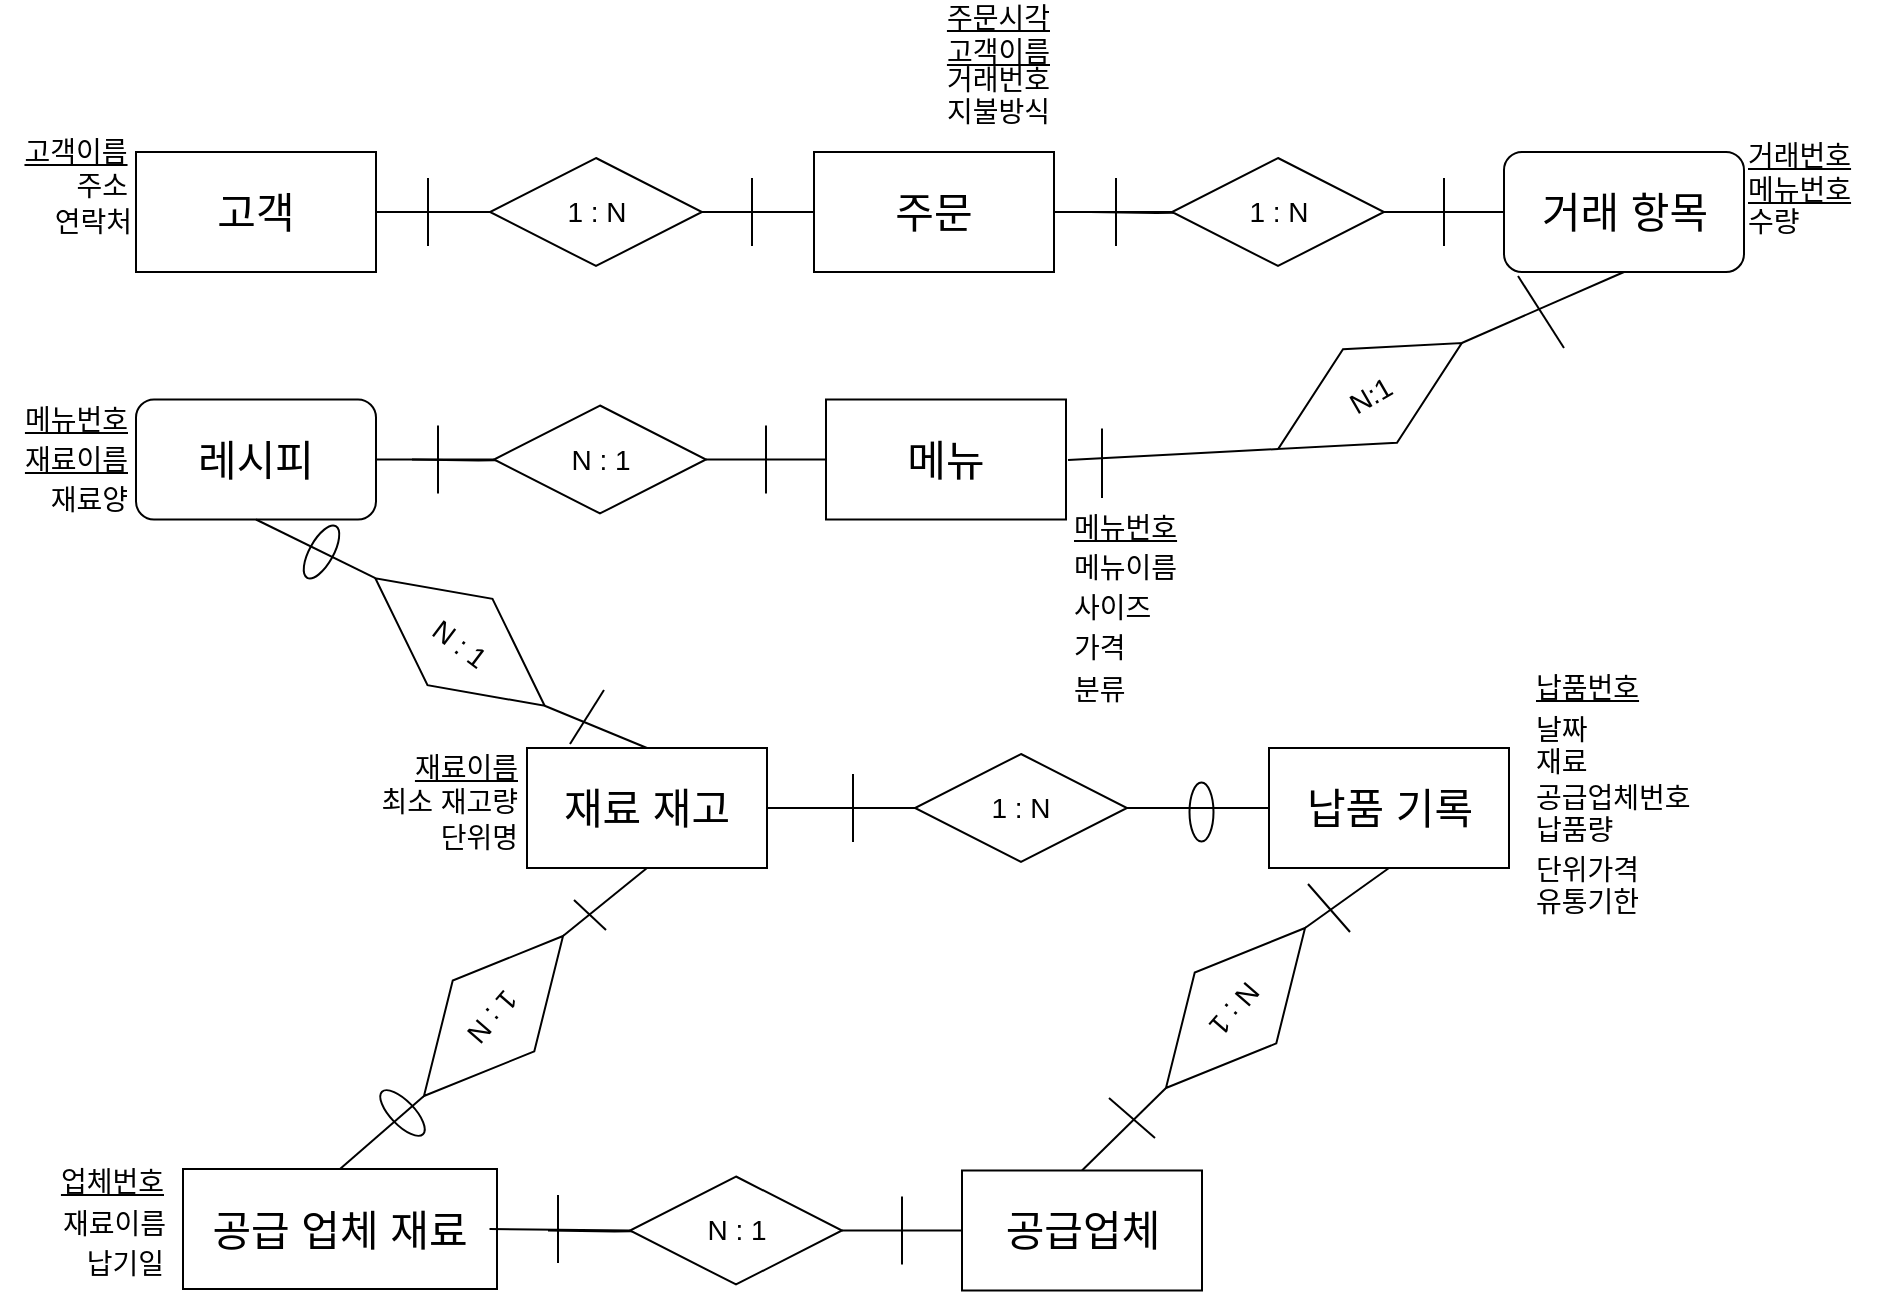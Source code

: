 <mxfile version="13.11.0" type="github">
  <diagram id="lL-YtVDqRAsUGj0jHCcP" name="Page-1">
    <mxGraphModel dx="1255" dy="941" grid="0" gridSize="10" guides="1" tooltips="1" connect="1" arrows="1" fold="1" page="1" pageScale="1" pageWidth="827" pageHeight="1169" math="0" shadow="0">
      <root>
        <mxCell id="0" />
        <mxCell id="1" parent="0" />
        <mxCell id="wO5dHww1MnmD-yGlkFJn-1" value="" style="rounded=0;whiteSpace=wrap;html=1;" parent="1" vertex="1">
          <mxGeometry x="80" y="100" width="120" height="60" as="geometry" />
        </mxCell>
        <mxCell id="wO5dHww1MnmD-yGlkFJn-2" value="&lt;font style=&quot;font-size: 21px&quot;&gt;고객&lt;/font&gt;" style="text;html=1;strokeColor=none;fillColor=none;align=center;verticalAlign=middle;whiteSpace=wrap;rounded=0;" parent="1" vertex="1">
          <mxGeometry x="100" y="110" width="80" height="40" as="geometry" />
        </mxCell>
        <mxCell id="wO5dHww1MnmD-yGlkFJn-3" value="고객이름" style="text;html=1;strokeColor=none;fillColor=none;align=center;verticalAlign=middle;whiteSpace=wrap;rounded=0;fontStyle=4;fontSize=14;" parent="1" vertex="1">
          <mxGeometry x="20" y="90" width="60" height="20" as="geometry" />
        </mxCell>
        <mxCell id="wO5dHww1MnmD-yGlkFJn-4" value="주소" style="text;html=1;strokeColor=none;fillColor=none;align=right;verticalAlign=middle;whiteSpace=wrap;rounded=0;fontSize=14;" parent="1" vertex="1">
          <mxGeometry x="30" y="107" width="48" height="20" as="geometry" />
        </mxCell>
        <mxCell id="wO5dHww1MnmD-yGlkFJn-5" value="연락처" style="text;html=1;strokeColor=none;fillColor=none;align=right;verticalAlign=middle;whiteSpace=wrap;rounded=0;fontSize=14;" parent="1" vertex="1">
          <mxGeometry x="33" y="124.5" width="47" height="20" as="geometry" />
        </mxCell>
        <mxCell id="wO5dHww1MnmD-yGlkFJn-6" value="" style="rhombus;whiteSpace=wrap;html=1;align=right;" parent="1" vertex="1">
          <mxGeometry x="257" y="103" width="106" height="54" as="geometry" />
        </mxCell>
        <mxCell id="wO5dHww1MnmD-yGlkFJn-31" value="" style="edgeStyle=orthogonalEdgeStyle;rounded=0;orthogonalLoop=1;jettySize=auto;html=1;" parent="1" target="wO5dHww1MnmD-yGlkFJn-24" edge="1">
          <mxGeometry relative="1" as="geometry">
            <mxPoint x="557" y="130" as="sourcePoint" />
          </mxGeometry>
        </mxCell>
        <mxCell id="wO5dHww1MnmD-yGlkFJn-7" value="" style="rounded=0;whiteSpace=wrap;html=1;" parent="1" vertex="1">
          <mxGeometry x="419" y="100" width="120" height="60" as="geometry" />
        </mxCell>
        <mxCell id="wO5dHww1MnmD-yGlkFJn-8" value="" style="endArrow=none;html=1;exitX=1;exitY=0.5;exitDx=0;exitDy=0;entryX=0;entryY=0.5;entryDx=0;entryDy=0;" parent="1" source="wO5dHww1MnmD-yGlkFJn-1" target="wO5dHww1MnmD-yGlkFJn-6" edge="1">
          <mxGeometry width="50" height="50" relative="1" as="geometry">
            <mxPoint x="354" y="321" as="sourcePoint" />
            <mxPoint x="404" y="271" as="targetPoint" />
          </mxGeometry>
        </mxCell>
        <mxCell id="wO5dHww1MnmD-yGlkFJn-9" value="" style="endArrow=none;html=1;exitX=1;exitY=0.5;exitDx=0;exitDy=0;entryX=0;entryY=0.5;entryDx=0;entryDy=0;" parent="1" source="wO5dHww1MnmD-yGlkFJn-6" target="wO5dHww1MnmD-yGlkFJn-7" edge="1">
          <mxGeometry width="50" height="50" relative="1" as="geometry">
            <mxPoint x="354" y="321" as="sourcePoint" />
            <mxPoint x="404" y="271" as="targetPoint" />
          </mxGeometry>
        </mxCell>
        <mxCell id="wO5dHww1MnmD-yGlkFJn-10" value="&lt;font style=&quot;font-size: 21px&quot;&gt;주문&lt;/font&gt;" style="text;html=1;strokeColor=none;fillColor=none;align=center;verticalAlign=middle;whiteSpace=wrap;rounded=0;" parent="1" vertex="1">
          <mxGeometry x="439" y="110" width="80" height="40" as="geometry" />
        </mxCell>
        <mxCell id="wO5dHww1MnmD-yGlkFJn-11" value="&lt;font style=&quot;font-size: 14px&quot;&gt;1 : N&lt;/font&gt;" style="text;html=1;strokeColor=none;fillColor=none;align=center;verticalAlign=middle;whiteSpace=wrap;rounded=0;" parent="1" vertex="1">
          <mxGeometry x="281.5" y="115.5" width="57" height="29" as="geometry" />
        </mxCell>
        <mxCell id="wO5dHww1MnmD-yGlkFJn-12" value="주문시각&lt;br style=&quot;font-size: 14px;&quot;&gt;고객이름" style="text;html=1;strokeColor=none;fillColor=none;align=right;verticalAlign=middle;whiteSpace=wrap;rounded=0;fontStyle=4;fontSize=14;" parent="1" vertex="1">
          <mxGeometry x="473" y="31" width="66" height="20" as="geometry" />
        </mxCell>
        <mxCell id="wO5dHww1MnmD-yGlkFJn-15" value="거래번호" style="text;html=1;strokeColor=none;fillColor=none;align=right;verticalAlign=middle;whiteSpace=wrap;rounded=0;fontSize=14;" parent="1" vertex="1">
          <mxGeometry x="480" y="54" width="59" height="20" as="geometry" />
        </mxCell>
        <mxCell id="wO5dHww1MnmD-yGlkFJn-17" value="지불방식" style="text;html=1;strokeColor=none;fillColor=none;align=right;verticalAlign=middle;whiteSpace=wrap;rounded=0;fontSize=14;" parent="1" vertex="1">
          <mxGeometry x="480" y="70" width="59" height="20" as="geometry" />
        </mxCell>
        <mxCell id="wO5dHww1MnmD-yGlkFJn-20" value="" style="endArrow=none;html=1;" parent="1" edge="1">
          <mxGeometry width="50" height="50" relative="1" as="geometry">
            <mxPoint x="226" y="147" as="sourcePoint" />
            <mxPoint x="226" y="113" as="targetPoint" />
            <Array as="points">
              <mxPoint x="226" y="140" />
            </Array>
          </mxGeometry>
        </mxCell>
        <mxCell id="wO5dHww1MnmD-yGlkFJn-21" value="" style="endArrow=none;html=1;" parent="1" edge="1">
          <mxGeometry width="50" height="50" relative="1" as="geometry">
            <mxPoint x="388" y="147" as="sourcePoint" />
            <mxPoint x="388" y="113" as="targetPoint" />
            <Array as="points">
              <mxPoint x="388" y="140" />
            </Array>
          </mxGeometry>
        </mxCell>
        <mxCell id="wO5dHww1MnmD-yGlkFJn-22" value="" style="rhombus;whiteSpace=wrap;html=1;align=right;" parent="1" vertex="1">
          <mxGeometry x="598" y="103" width="106" height="54" as="geometry" />
        </mxCell>
        <mxCell id="wO5dHww1MnmD-yGlkFJn-23" value="" style="rounded=1;whiteSpace=wrap;html=1;align=right;" parent="1" vertex="1">
          <mxGeometry x="764" y="100" width="120" height="60" as="geometry" />
        </mxCell>
        <mxCell id="wO5dHww1MnmD-yGlkFJn-24" value="&lt;font style=&quot;font-size: 14px&quot;&gt;1 : N&lt;/font&gt;" style="text;html=1;strokeColor=none;fillColor=none;align=center;verticalAlign=middle;whiteSpace=wrap;rounded=0;" parent="1" vertex="1">
          <mxGeometry x="622.5" y="115.5" width="57" height="29" as="geometry" />
        </mxCell>
        <mxCell id="wO5dHww1MnmD-yGlkFJn-25" value="" style="endArrow=none;html=1;" parent="1" edge="1">
          <mxGeometry width="50" height="50" relative="1" as="geometry">
            <mxPoint x="734" y="147" as="sourcePoint" />
            <mxPoint x="734" y="113" as="targetPoint" />
            <Array as="points">
              <mxPoint x="734" y="140" />
            </Array>
          </mxGeometry>
        </mxCell>
        <mxCell id="wO5dHww1MnmD-yGlkFJn-27" value="" style="endArrow=none;html=1;entryX=0;entryY=0.5;entryDx=0;entryDy=0;" parent="1" target="wO5dHww1MnmD-yGlkFJn-23" edge="1">
          <mxGeometry width="50" height="50" relative="1" as="geometry">
            <mxPoint x="704" y="130" as="sourcePoint" />
            <mxPoint x="760" y="132" as="targetPoint" />
          </mxGeometry>
        </mxCell>
        <mxCell id="wO5dHww1MnmD-yGlkFJn-29" value="" style="endArrow=none;html=1;entryX=0;entryY=0.5;entryDx=0;entryDy=0;exitX=1;exitY=0.5;exitDx=0;exitDy=0;" parent="1" source="wO5dHww1MnmD-yGlkFJn-7" edge="1">
          <mxGeometry width="50" height="50" relative="1" as="geometry">
            <mxPoint x="553" y="130" as="sourcePoint" />
            <mxPoint x="598" y="130" as="targetPoint" />
          </mxGeometry>
        </mxCell>
        <mxCell id="wO5dHww1MnmD-yGlkFJn-30" value="" style="endArrow=none;html=1;" parent="1" edge="1">
          <mxGeometry width="50" height="50" relative="1" as="geometry">
            <mxPoint x="570" y="147" as="sourcePoint" />
            <mxPoint x="570" y="113" as="targetPoint" />
            <Array as="points">
              <mxPoint x="570" y="140" />
            </Array>
          </mxGeometry>
        </mxCell>
        <mxCell id="wO5dHww1MnmD-yGlkFJn-32" value="&lt;span style=&quot;font-size: 21px&quot;&gt;거래 항목&lt;/span&gt;" style="text;html=1;strokeColor=none;fillColor=none;align=center;verticalAlign=middle;whiteSpace=wrap;rounded=0;" parent="1" vertex="1">
          <mxGeometry x="777.5" y="110" width="93" height="40" as="geometry" />
        </mxCell>
        <mxCell id="wO5dHww1MnmD-yGlkFJn-33" value="" style="rhombus;whiteSpace=wrap;html=1;align=right;rotation=150;" parent="1" vertex="1">
          <mxGeometry x="644" y="195" width="106" height="54" as="geometry" />
        </mxCell>
        <mxCell id="wO5dHww1MnmD-yGlkFJn-34" value="&lt;span style=&quot;font-size: 14px&quot;&gt;N:1&lt;br&gt;&lt;/span&gt;" style="text;html=1;strokeColor=none;fillColor=none;align=center;verticalAlign=middle;whiteSpace=wrap;rounded=0;rotation=330;direction=east;" parent="1" vertex="1">
          <mxGeometry x="668.75" y="205.75" width="56.5" height="32.5" as="geometry" />
        </mxCell>
        <mxCell id="wO5dHww1MnmD-yGlkFJn-36" value="" style="endArrow=none;html=1;entryX=0.5;entryY=1;entryDx=0;entryDy=0;exitX=0;exitY=0.5;exitDx=0;exitDy=0;" parent="1" source="wO5dHww1MnmD-yGlkFJn-33" target="wO5dHww1MnmD-yGlkFJn-23" edge="1">
          <mxGeometry width="50" height="50" relative="1" as="geometry">
            <mxPoint x="804" y="214" as="sourcePoint" />
            <mxPoint x="596" y="248" as="targetPoint" />
          </mxGeometry>
        </mxCell>
        <mxCell id="wO5dHww1MnmD-yGlkFJn-37" value="" style="endArrow=none;html=1;" parent="1" edge="1">
          <mxGeometry width="50" height="50" relative="1" as="geometry">
            <mxPoint x="771" y="162" as="sourcePoint" />
            <mxPoint x="794" y="198" as="targetPoint" />
          </mxGeometry>
        </mxCell>
        <mxCell id="wO5dHww1MnmD-yGlkFJn-38" value="" style="endArrow=none;html=1;entryX=1;entryY=0.5;entryDx=0;entryDy=0;" parent="1" target="wO5dHww1MnmD-yGlkFJn-33" edge="1">
          <mxGeometry width="50" height="50" relative="1" as="geometry">
            <mxPoint x="546" y="254" as="sourcePoint" />
            <mxPoint x="824" y="325" as="targetPoint" />
          </mxGeometry>
        </mxCell>
        <mxCell id="wO5dHww1MnmD-yGlkFJn-39" value="" style="endArrow=none;html=1;" parent="1" edge="1">
          <mxGeometry width="50" height="50" relative="1" as="geometry">
            <mxPoint x="563" y="238.25" as="sourcePoint" />
            <mxPoint x="563" y="273" as="targetPoint" />
          </mxGeometry>
        </mxCell>
        <mxCell id="wO5dHww1MnmD-yGlkFJn-40" value="" style="rounded=0;whiteSpace=wrap;html=1;" parent="1" vertex="1">
          <mxGeometry x="425" y="223.75" width="120" height="60" as="geometry" />
        </mxCell>
        <mxCell id="wO5dHww1MnmD-yGlkFJn-41" value="&lt;font style=&quot;font-size: 21px&quot;&gt;메뉴&lt;/font&gt;" style="text;html=1;strokeColor=none;fillColor=none;align=center;verticalAlign=middle;whiteSpace=wrap;rounded=0;" parent="1" vertex="1">
          <mxGeometry x="445" y="233.75" width="80" height="40" as="geometry" />
        </mxCell>
        <mxCell id="wO5dHww1MnmD-yGlkFJn-43" value="" style="edgeStyle=orthogonalEdgeStyle;rounded=0;orthogonalLoop=1;jettySize=auto;html=1;" parent="1" target="wO5dHww1MnmD-yGlkFJn-47" edge="1">
          <mxGeometry relative="1" as="geometry">
            <mxPoint x="218" y="253.75" as="sourcePoint" />
          </mxGeometry>
        </mxCell>
        <mxCell id="wO5dHww1MnmD-yGlkFJn-46" value="" style="rhombus;whiteSpace=wrap;html=1;align=right;" parent="1" vertex="1">
          <mxGeometry x="259" y="226.75" width="106" height="54" as="geometry" />
        </mxCell>
        <mxCell id="wO5dHww1MnmD-yGlkFJn-47" value="&lt;span style=&quot;font-size: 14px&quot;&gt;N : 1&lt;/span&gt;" style="text;html=1;strokeColor=none;fillColor=none;align=center;verticalAlign=middle;whiteSpace=wrap;rounded=0;" parent="1" vertex="1">
          <mxGeometry x="283.5" y="239.25" width="57" height="29" as="geometry" />
        </mxCell>
        <mxCell id="wO5dHww1MnmD-yGlkFJn-48" value="" style="endArrow=none;html=1;" parent="1" edge="1">
          <mxGeometry width="50" height="50" relative="1" as="geometry">
            <mxPoint x="395" y="270.75" as="sourcePoint" />
            <mxPoint x="395" y="236.75" as="targetPoint" />
            <Array as="points">
              <mxPoint x="395" y="263.75" />
            </Array>
          </mxGeometry>
        </mxCell>
        <mxCell id="wO5dHww1MnmD-yGlkFJn-49" value="" style="endArrow=none;html=1;entryX=0;entryY=0.5;entryDx=0;entryDy=0;" parent="1" edge="1">
          <mxGeometry width="50" height="50" relative="1" as="geometry">
            <mxPoint x="365" y="253.75" as="sourcePoint" />
            <mxPoint x="425" y="253.75" as="targetPoint" />
          </mxGeometry>
        </mxCell>
        <mxCell id="wO5dHww1MnmD-yGlkFJn-50" value="" style="endArrow=none;html=1;entryX=0;entryY=0.5;entryDx=0;entryDy=0;exitX=1;exitY=0.5;exitDx=0;exitDy=0;" parent="1" edge="1">
          <mxGeometry width="50" height="50" relative="1" as="geometry">
            <mxPoint x="200" y="253.75" as="sourcePoint" />
            <mxPoint x="259" y="253.75" as="targetPoint" />
          </mxGeometry>
        </mxCell>
        <mxCell id="wO5dHww1MnmD-yGlkFJn-51" value="" style="endArrow=none;html=1;" parent="1" edge="1">
          <mxGeometry width="50" height="50" relative="1" as="geometry">
            <mxPoint x="231" y="270.75" as="sourcePoint" />
            <mxPoint x="231" y="236.75" as="targetPoint" />
            <Array as="points">
              <mxPoint x="231" y="263.75" />
            </Array>
          </mxGeometry>
        </mxCell>
        <mxCell id="wO5dHww1MnmD-yGlkFJn-52" value="" style="rounded=1;whiteSpace=wrap;html=1;align=right;" parent="1" vertex="1">
          <mxGeometry x="80" y="223.75" width="120" height="60" as="geometry" />
        </mxCell>
        <mxCell id="wO5dHww1MnmD-yGlkFJn-53" value="&lt;span style=&quot;font-size: 21px&quot;&gt;레시피&lt;/span&gt;" style="text;html=1;strokeColor=none;fillColor=none;align=center;verticalAlign=middle;whiteSpace=wrap;rounded=0;" parent="1" vertex="1">
          <mxGeometry x="100" y="233.75" width="80" height="40" as="geometry" />
        </mxCell>
        <mxCell id="wO5dHww1MnmD-yGlkFJn-54" value="거래번호&lt;br style=&quot;font-size: 14px;&quot;&gt;메뉴번호" style="text;html=1;strokeColor=none;fillColor=none;align=left;verticalAlign=middle;whiteSpace=wrap;rounded=0;fontStyle=4;fontSize=14;" parent="1" vertex="1">
          <mxGeometry x="884" y="100" width="66" height="20" as="geometry" />
        </mxCell>
        <mxCell id="wO5dHww1MnmD-yGlkFJn-55" value="수량" style="text;html=1;strokeColor=none;fillColor=none;align=left;verticalAlign=middle;whiteSpace=wrap;rounded=0;fontSize=14;" parent="1" vertex="1">
          <mxGeometry x="884" y="124.5" width="59" height="20" as="geometry" />
        </mxCell>
        <mxCell id="wO5dHww1MnmD-yGlkFJn-57" value="메뉴번호" style="text;html=1;strokeColor=none;fillColor=none;align=left;verticalAlign=middle;whiteSpace=wrap;rounded=0;fontStyle=4;fontSize=14;" parent="1" vertex="1">
          <mxGeometry x="547" y="278" width="66" height="20" as="geometry" />
        </mxCell>
        <mxCell id="wO5dHww1MnmD-yGlkFJn-58" value="메뉴이름" style="text;html=1;strokeColor=none;fillColor=none;align=left;verticalAlign=middle;whiteSpace=wrap;rounded=0;fontSize=14;" parent="1" vertex="1">
          <mxGeometry x="547" y="298" width="59" height="20" as="geometry" />
        </mxCell>
        <mxCell id="wO5dHww1MnmD-yGlkFJn-59" value="사이즈" style="text;html=1;strokeColor=none;fillColor=none;align=left;verticalAlign=middle;whiteSpace=wrap;rounded=0;fontSize=14;" parent="1" vertex="1">
          <mxGeometry x="547" y="318" width="59" height="20" as="geometry" />
        </mxCell>
        <mxCell id="wO5dHww1MnmD-yGlkFJn-62" value="가격" style="text;html=1;strokeColor=none;fillColor=none;align=left;verticalAlign=middle;whiteSpace=wrap;rounded=0;fontSize=14;" parent="1" vertex="1">
          <mxGeometry x="547" y="338" width="59" height="20.5" as="geometry" />
        </mxCell>
        <mxCell id="wO5dHww1MnmD-yGlkFJn-63" value="분류" style="text;html=1;strokeColor=none;fillColor=none;align=left;verticalAlign=middle;whiteSpace=wrap;rounded=0;fontSize=14;" parent="1" vertex="1">
          <mxGeometry x="547" y="358.5" width="59" height="20.5" as="geometry" />
        </mxCell>
        <mxCell id="wO5dHww1MnmD-yGlkFJn-64" value="메뉴번호" style="text;html=1;strokeColor=none;fillColor=none;align=right;verticalAlign=middle;whiteSpace=wrap;rounded=0;fontStyle=4;fontSize=14;" parent="1" vertex="1">
          <mxGeometry x="12" y="223.75" width="66" height="20" as="geometry" />
        </mxCell>
        <mxCell id="wO5dHww1MnmD-yGlkFJn-65" value="&lt;u style=&quot;font-size: 14px;&quot;&gt;재료이름&lt;/u&gt;" style="text;html=1;strokeColor=none;fillColor=none;align=right;verticalAlign=middle;whiteSpace=wrap;rounded=0;fontSize=14;" parent="1" vertex="1">
          <mxGeometry x="19" y="243.75" width="59" height="20" as="geometry" />
        </mxCell>
        <mxCell id="wO5dHww1MnmD-yGlkFJn-66" value="재료양" style="text;html=1;strokeColor=none;fillColor=none;align=right;verticalAlign=middle;whiteSpace=wrap;rounded=0;fontSize=14;" parent="1" vertex="1">
          <mxGeometry x="19" y="263.75" width="59" height="20" as="geometry" />
        </mxCell>
        <mxCell id="wO5dHww1MnmD-yGlkFJn-70" value="" style="rhombus;whiteSpace=wrap;html=1;align=right;rotation=37;" parent="1" vertex="1">
          <mxGeometry x="189" y="318" width="106" height="54" as="geometry" />
        </mxCell>
        <mxCell id="wO5dHww1MnmD-yGlkFJn-71" value="&lt;span style=&quot;font-size: 14px&quot;&gt;N : 1&lt;/span&gt;" style="text;html=1;strokeColor=none;fillColor=none;align=center;verticalAlign=middle;whiteSpace=wrap;rounded=0;rotation=37;" parent="1" vertex="1">
          <mxGeometry x="212.64" y="329.88" width="58.37" height="32.13" as="geometry" />
        </mxCell>
        <mxCell id="wO5dHww1MnmD-yGlkFJn-72" value="" style="endArrow=none;html=1;exitX=0;exitY=0.5;exitDx=0;exitDy=0;entryX=0.5;entryY=1;entryDx=0;entryDy=0;" parent="1" source="wO5dHww1MnmD-yGlkFJn-70" target="wO5dHww1MnmD-yGlkFJn-52" edge="1">
          <mxGeometry width="50" height="50" relative="1" as="geometry">
            <mxPoint x="201" y="582" as="sourcePoint" />
            <mxPoint x="479" y="463" as="targetPoint" />
          </mxGeometry>
        </mxCell>
        <mxCell id="wO5dHww1MnmD-yGlkFJn-74" value="" style="endArrow=none;html=1;entryX=1;entryY=0.5;entryDx=0;entryDy=0;exitX=0.5;exitY=0;exitDx=0;exitDy=0;" parent="1" source="wO5dHww1MnmD-yGlkFJn-81" target="wO5dHww1MnmD-yGlkFJn-70" edge="1">
          <mxGeometry width="50" height="50" relative="1" as="geometry">
            <mxPoint x="135.75" y="552" as="sourcePoint" />
            <mxPoint x="135.75" y="492" as="targetPoint" />
          </mxGeometry>
        </mxCell>
        <mxCell id="wO5dHww1MnmD-yGlkFJn-75" value="" style="endArrow=none;html=1;" parent="1" edge="1">
          <mxGeometry width="50" height="50" relative="1" as="geometry">
            <mxPoint x="297" y="396" as="sourcePoint" />
            <mxPoint x="314" y="369" as="targetPoint" />
          </mxGeometry>
        </mxCell>
        <mxCell id="wO5dHww1MnmD-yGlkFJn-78" value="" style="shape=mxgraph.bpmn.shape;html=1;verticalLabelPosition=bottom;labelBackgroundColor=#ffffff;verticalAlign=top;align=center;perimeter=ellipsePerimeter;outlineConnect=0;outline=standard;symbol=general;fillColor=none;rotation=299;direction=west;" parent="1" vertex="1">
          <mxGeometry x="158" y="294" width="29.5" height="12" as="geometry" />
        </mxCell>
        <mxCell id="wO5dHww1MnmD-yGlkFJn-129" value="" style="edgeStyle=orthogonalEdgeStyle;rounded=0;orthogonalLoop=1;jettySize=auto;html=1;" parent="1" source="wO5dHww1MnmD-yGlkFJn-81" target="wO5dHww1MnmD-yGlkFJn-121" edge="1">
          <mxGeometry relative="1" as="geometry" />
        </mxCell>
        <mxCell id="wO5dHww1MnmD-yGlkFJn-81" value="" style="rounded=0;whiteSpace=wrap;html=1;" parent="1" vertex="1">
          <mxGeometry x="275.5" y="398" width="120" height="60" as="geometry" />
        </mxCell>
        <mxCell id="wO5dHww1MnmD-yGlkFJn-82" value="&lt;font style=&quot;font-size: 21px&quot;&gt;재료 재고&lt;/font&gt;" style="text;html=1;strokeColor=none;fillColor=none;align=center;verticalAlign=middle;whiteSpace=wrap;rounded=0;" parent="1" vertex="1">
          <mxGeometry x="286" y="408" width="99" height="40" as="geometry" />
        </mxCell>
        <mxCell id="wO5dHww1MnmD-yGlkFJn-83" value="재료이름" style="text;html=1;strokeColor=none;fillColor=none;align=right;verticalAlign=middle;whiteSpace=wrap;rounded=0;fontStyle=4;fontSize=14;" parent="1" vertex="1">
          <mxGeometry x="207.0" y="398" width="66" height="20" as="geometry" />
        </mxCell>
        <mxCell id="wO5dHww1MnmD-yGlkFJn-84" value="최소 재고량" style="text;html=1;strokeColor=none;fillColor=none;align=right;verticalAlign=middle;whiteSpace=wrap;rounded=0;fontSize=14;" parent="1" vertex="1">
          <mxGeometry x="182.0" y="414" width="91" height="21" as="geometry" />
        </mxCell>
        <mxCell id="wO5dHww1MnmD-yGlkFJn-85" value="단위명" style="text;html=1;strokeColor=none;fillColor=none;align=right;verticalAlign=middle;whiteSpace=wrap;rounded=0;fontSize=14;" parent="1" vertex="1">
          <mxGeometry x="214.0" y="433" width="59" height="20" as="geometry" />
        </mxCell>
        <mxCell id="wO5dHww1MnmD-yGlkFJn-86" value="" style="rhombus;whiteSpace=wrap;html=1;align=right;rotation=131;" parent="1" vertex="1">
          <mxGeometry x="205.75" y="505" width="106" height="54" as="geometry" />
        </mxCell>
        <mxCell id="wO5dHww1MnmD-yGlkFJn-87" value="&lt;span style=&quot;font-size: 14px&quot;&gt;1 : N&lt;/span&gt;" style="text;html=1;strokeColor=none;fillColor=none;align=center;verticalAlign=middle;whiteSpace=wrap;rounded=0;rotation=131;" parent="1" vertex="1">
          <mxGeometry x="230.5" y="515.75" width="56.5" height="32.5" as="geometry" />
        </mxCell>
        <mxCell id="wO5dHww1MnmD-yGlkFJn-88" value="" style="endArrow=none;html=1;exitX=0;exitY=0.5;exitDx=0;exitDy=0;entryX=0.5;entryY=1;entryDx=0;entryDy=0;" parent="1" source="wO5dHww1MnmD-yGlkFJn-86" target="wO5dHww1MnmD-yGlkFJn-81" edge="1">
          <mxGeometry width="50" height="50" relative="1" as="geometry">
            <mxPoint x="57.5" y="600" as="sourcePoint" />
            <mxPoint x="335.5" y="469" as="targetPoint" />
          </mxGeometry>
        </mxCell>
        <mxCell id="wO5dHww1MnmD-yGlkFJn-90" value="" style="endArrow=none;html=1;" parent="1" edge="1">
          <mxGeometry width="50" height="50" relative="1" as="geometry">
            <mxPoint x="299" y="474" as="sourcePoint" />
            <mxPoint x="315" y="489" as="targetPoint" />
          </mxGeometry>
        </mxCell>
        <mxCell id="wO5dHww1MnmD-yGlkFJn-92" value="" style="rounded=0;whiteSpace=wrap;html=1;" parent="1" vertex="1">
          <mxGeometry x="103.5" y="608.5" width="157" height="60" as="geometry" />
        </mxCell>
        <mxCell id="wO5dHww1MnmD-yGlkFJn-93" value="&lt;span style=&quot;font-size: 21px&quot;&gt;공급 업체 재료&lt;/span&gt;" style="text;html=1;strokeColor=none;fillColor=none;align=center;verticalAlign=middle;whiteSpace=wrap;rounded=0;" parent="1" vertex="1">
          <mxGeometry x="107.25" y="618.5" width="149.5" height="40" as="geometry" />
        </mxCell>
        <mxCell id="wO5dHww1MnmD-yGlkFJn-94" value="업체번호" style="text;html=1;strokeColor=none;fillColor=none;align=right;verticalAlign=middle;whiteSpace=wrap;rounded=0;fontStyle=4;fontSize=14;" parent="1" vertex="1">
          <mxGeometry x="30" y="604.75" width="66" height="20" as="geometry" />
        </mxCell>
        <mxCell id="wO5dHww1MnmD-yGlkFJn-95" value="재료이름" style="text;html=1;strokeColor=none;fillColor=none;align=right;verticalAlign=middle;whiteSpace=wrap;rounded=0;fontSize=14;" parent="1" vertex="1">
          <mxGeometry x="30" y="624.75" width="67" height="21.5" as="geometry" />
        </mxCell>
        <mxCell id="wO5dHww1MnmD-yGlkFJn-96" value="납기일" style="text;html=1;strokeColor=none;fillColor=none;align=right;verticalAlign=middle;whiteSpace=wrap;rounded=0;fontSize=14;" parent="1" vertex="1">
          <mxGeometry x="37" y="646.25" width="59" height="20" as="geometry" />
        </mxCell>
        <mxCell id="wO5dHww1MnmD-yGlkFJn-109" value="" style="endArrow=none;html=1;entryX=1;entryY=0.5;entryDx=0;entryDy=0;exitX=0.5;exitY=0;exitDx=0;exitDy=0;" parent="1" source="wO5dHww1MnmD-yGlkFJn-92" edge="1" target="wO5dHww1MnmD-yGlkFJn-86">
          <mxGeometry width="50" height="50" relative="1" as="geometry">
            <mxPoint x="270.25" y="626" as="sourcePoint" />
            <mxPoint x="235.479" y="559.0" as="targetPoint" />
          </mxGeometry>
        </mxCell>
        <mxCell id="wO5dHww1MnmD-yGlkFJn-110" value="" style="shape=mxgraph.bpmn.shape;html=1;verticalLabelPosition=bottom;labelBackgroundColor=#ffffff;verticalAlign=top;align=center;perimeter=ellipsePerimeter;outlineConnect=0;outline=standard;symbol=general;fillColor=none;rotation=46;" parent="1" vertex="1">
          <mxGeometry x="198.5" y="574.5" width="29.5" height="12" as="geometry" />
        </mxCell>
        <mxCell id="wO5dHww1MnmD-yGlkFJn-116" value="" style="rhombus;whiteSpace=wrap;html=1;align=right;" parent="1" vertex="1">
          <mxGeometry x="469.5" y="401" width="106" height="54" as="geometry" />
        </mxCell>
        <mxCell id="wO5dHww1MnmD-yGlkFJn-117" value="" style="rounded=0;whiteSpace=wrap;html=1;" parent="1" vertex="1">
          <mxGeometry x="646.5" y="398" width="120" height="60" as="geometry" />
        </mxCell>
        <mxCell id="wO5dHww1MnmD-yGlkFJn-119" value="" style="endArrow=none;html=1;exitX=1;exitY=0.5;exitDx=0;exitDy=0;entryX=0;entryY=0.5;entryDx=0;entryDy=0;" parent="1" source="wO5dHww1MnmD-yGlkFJn-116" target="wO5dHww1MnmD-yGlkFJn-117" edge="1">
          <mxGeometry width="50" height="50" relative="1" as="geometry">
            <mxPoint x="697.75" y="623" as="sourcePoint" />
            <mxPoint x="747.75" y="573" as="targetPoint" />
          </mxGeometry>
        </mxCell>
        <mxCell id="wO5dHww1MnmD-yGlkFJn-120" value="&lt;font style=&quot;font-size: 21px&quot;&gt;납품 기록&lt;/font&gt;" style="text;html=1;strokeColor=none;fillColor=none;align=center;verticalAlign=middle;whiteSpace=wrap;rounded=0;" parent="1" vertex="1">
          <mxGeometry x="653.5" y="408" width="106" height="40" as="geometry" />
        </mxCell>
        <mxCell id="wO5dHww1MnmD-yGlkFJn-121" value="&lt;font style=&quot;font-size: 14px&quot;&gt;1 : N&lt;/font&gt;" style="text;html=1;strokeColor=none;fillColor=none;align=center;verticalAlign=middle;whiteSpace=wrap;rounded=0;" parent="1" vertex="1">
          <mxGeometry x="494" y="413.5" width="57" height="29" as="geometry" />
        </mxCell>
        <mxCell id="wO5dHww1MnmD-yGlkFJn-122" value="납품번호&lt;br style=&quot;font-size: 14px;&quot;&gt;" style="text;html=1;strokeColor=none;fillColor=none;align=left;verticalAlign=middle;whiteSpace=wrap;rounded=0;fontStyle=4;fontSize=14;" parent="1" vertex="1">
          <mxGeometry x="777.5" y="355" width="66" height="25" as="geometry" />
        </mxCell>
        <mxCell id="wO5dHww1MnmD-yGlkFJn-123" value="날짜" style="text;html=1;strokeColor=none;fillColor=none;align=left;verticalAlign=middle;whiteSpace=wrap;rounded=0;fontSize=14;" parent="1" vertex="1">
          <mxGeometry x="777.5" y="379" width="59" height="20" as="geometry" />
        </mxCell>
        <mxCell id="wO5dHww1MnmD-yGlkFJn-124" value="재료" style="text;html=1;strokeColor=none;fillColor=none;align=left;verticalAlign=middle;whiteSpace=wrap;rounded=0;fontSize=14;" parent="1" vertex="1">
          <mxGeometry x="777.5" y="395" width="59" height="20" as="geometry" />
        </mxCell>
        <mxCell id="wO5dHww1MnmD-yGlkFJn-127" value="" style="endArrow=none;html=1;exitX=1;exitY=0.5;exitDx=0;exitDy=0;entryX=0;entryY=0.5;entryDx=0;entryDy=0;" parent="1" edge="1">
          <mxGeometry width="50" height="50" relative="1" as="geometry">
            <mxPoint x="398.5" y="428" as="sourcePoint" />
            <mxPoint x="469.5" y="428" as="targetPoint" />
          </mxGeometry>
        </mxCell>
        <mxCell id="wO5dHww1MnmD-yGlkFJn-128" value="" style="endArrow=none;html=1;" parent="1" edge="1">
          <mxGeometry width="50" height="50" relative="1" as="geometry">
            <mxPoint x="438.5" y="445" as="sourcePoint" />
            <mxPoint x="438.5" y="411.0" as="targetPoint" />
            <Array as="points">
              <mxPoint x="438.5" y="438" />
            </Array>
          </mxGeometry>
        </mxCell>
        <mxCell id="wO5dHww1MnmD-yGlkFJn-131" value="" style="shape=mxgraph.bpmn.shape;html=1;verticalLabelPosition=bottom;labelBackgroundColor=#ffffff;verticalAlign=top;align=center;perimeter=ellipsePerimeter;outlineConnect=0;outline=standard;symbol=general;fillColor=none;rotation=90;" parent="1" vertex="1">
          <mxGeometry x="598" y="424" width="29.5" height="12" as="geometry" />
        </mxCell>
        <mxCell id="wO5dHww1MnmD-yGlkFJn-137" value="공급업체번호" style="text;html=1;strokeColor=none;fillColor=none;align=left;verticalAlign=middle;whiteSpace=wrap;rounded=0;fontSize=14;" parent="1" vertex="1">
          <mxGeometry x="777.5" y="413" width="87" height="20" as="geometry" />
        </mxCell>
        <mxCell id="wO5dHww1MnmD-yGlkFJn-138" value="납품량" style="text;html=1;strokeColor=none;fillColor=none;align=left;verticalAlign=middle;whiteSpace=wrap;rounded=0;fontSize=14;" parent="1" vertex="1">
          <mxGeometry x="777.5" y="429" width="59" height="20" as="geometry" />
        </mxCell>
        <mxCell id="wO5dHww1MnmD-yGlkFJn-139" value="단위가격" style="text;html=1;strokeColor=none;fillColor=none;align=left;verticalAlign=middle;whiteSpace=wrap;rounded=0;fontSize=14;" parent="1" vertex="1">
          <mxGeometry x="777.5" y="449" width="59" height="20" as="geometry" />
        </mxCell>
        <mxCell id="wO5dHww1MnmD-yGlkFJn-140" value="유통기한" style="text;html=1;strokeColor=none;fillColor=none;align=left;verticalAlign=middle;whiteSpace=wrap;rounded=0;fontSize=14;" parent="1" vertex="1">
          <mxGeometry x="777.5" y="465" width="59" height="20" as="geometry" />
        </mxCell>
        <mxCell id="wO5dHww1MnmD-yGlkFJn-141" value="" style="rhombus;whiteSpace=wrap;html=1;align=right;rotation=131;" parent="1" vertex="1">
          <mxGeometry x="576.75" y="501" width="106" height="54" as="geometry" />
        </mxCell>
        <mxCell id="wO5dHww1MnmD-yGlkFJn-142" value="&lt;span style=&quot;font-size: 14px&quot;&gt;N : 1&lt;/span&gt;" style="text;html=1;strokeColor=none;fillColor=none;align=center;verticalAlign=middle;whiteSpace=wrap;rounded=0;rotation=131;" parent="1" vertex="1">
          <mxGeometry x="601.5" y="511.75" width="56.5" height="32.5" as="geometry" />
        </mxCell>
        <mxCell id="wO5dHww1MnmD-yGlkFJn-143" value="" style="endArrow=none;html=1;entryX=0.5;entryY=1;entryDx=0;entryDy=0;exitX=0;exitY=0.5;exitDx=0;exitDy=0;" parent="1" source="wO5dHww1MnmD-yGlkFJn-141" edge="1">
          <mxGeometry width="50" height="50" relative="1" as="geometry">
            <mxPoint x="428.5" y="596" as="sourcePoint" />
            <mxPoint x="706.5" y="458" as="targetPoint" />
          </mxGeometry>
        </mxCell>
        <mxCell id="wO5dHww1MnmD-yGlkFJn-144" value="" style="endArrow=none;html=1;" parent="1" edge="1">
          <mxGeometry width="50" height="50" relative="1" as="geometry">
            <mxPoint x="666" y="466" as="sourcePoint" />
            <mxPoint x="687" y="490" as="targetPoint" />
          </mxGeometry>
        </mxCell>
        <mxCell id="wO5dHww1MnmD-yGlkFJn-145" value="" style="endArrow=none;html=1;exitX=0.5;exitY=0;exitDx=0;exitDy=0;entryX=1;entryY=0.5;entryDx=0;entryDy=0;" parent="1" source="wO5dHww1MnmD-yGlkFJn-147" target="wO5dHww1MnmD-yGlkFJn-141" edge="1">
          <mxGeometry width="50" height="50" relative="1" as="geometry">
            <mxPoint x="641.25" y="632" as="sourcePoint" />
            <mxPoint x="596" y="575" as="targetPoint" />
          </mxGeometry>
        </mxCell>
        <mxCell id="wO5dHww1MnmD-yGlkFJn-146" value="" style="endArrow=none;html=1;" parent="1" edge="1">
          <mxGeometry width="50" height="50" relative="1" as="geometry">
            <mxPoint x="566.5" y="573" as="sourcePoint" />
            <mxPoint x="589.5" y="593" as="targetPoint" />
          </mxGeometry>
        </mxCell>
        <mxCell id="wO5dHww1MnmD-yGlkFJn-147" value="" style="rounded=0;whiteSpace=wrap;html=1;" parent="1" vertex="1">
          <mxGeometry x="493" y="609.25" width="120" height="60" as="geometry" />
        </mxCell>
        <mxCell id="wO5dHww1MnmD-yGlkFJn-148" value="&lt;font style=&quot;font-size: 21px&quot;&gt;공급업체&lt;/font&gt;" style="text;html=1;strokeColor=none;fillColor=none;align=center;verticalAlign=middle;whiteSpace=wrap;rounded=0;" parent="1" vertex="1">
          <mxGeometry x="509.5" y="619.25" width="87" height="40" as="geometry" />
        </mxCell>
        <mxCell id="wO5dHww1MnmD-yGlkFJn-163" value="" style="edgeStyle=orthogonalEdgeStyle;rounded=0;orthogonalLoop=1;jettySize=auto;html=1;" parent="1" target="wO5dHww1MnmD-yGlkFJn-165" edge="1">
          <mxGeometry relative="1" as="geometry">
            <mxPoint x="286" y="639.25" as="sourcePoint" />
          </mxGeometry>
        </mxCell>
        <mxCell id="wO5dHww1MnmD-yGlkFJn-164" value="" style="rhombus;whiteSpace=wrap;html=1;align=right;" parent="1" vertex="1">
          <mxGeometry x="327" y="612.25" width="106" height="54" as="geometry" />
        </mxCell>
        <mxCell id="wO5dHww1MnmD-yGlkFJn-165" value="&lt;span style=&quot;font-size: 14px&quot;&gt;N : 1&lt;/span&gt;" style="text;html=1;strokeColor=none;fillColor=none;align=center;verticalAlign=middle;whiteSpace=wrap;rounded=0;" parent="1" vertex="1">
          <mxGeometry x="351.5" y="624.75" width="57" height="29" as="geometry" />
        </mxCell>
        <mxCell id="wO5dHww1MnmD-yGlkFJn-166" value="" style="endArrow=none;html=1;" parent="1" edge="1">
          <mxGeometry width="50" height="50" relative="1" as="geometry">
            <mxPoint x="463" y="656.25" as="sourcePoint" />
            <mxPoint x="463" y="622.25" as="targetPoint" />
            <Array as="points">
              <mxPoint x="463" y="649.25" />
            </Array>
          </mxGeometry>
        </mxCell>
        <mxCell id="wO5dHww1MnmD-yGlkFJn-167" value="" style="endArrow=none;html=1;entryX=0;entryY=0.5;entryDx=0;entryDy=0;" parent="1" edge="1">
          <mxGeometry width="50" height="50" relative="1" as="geometry">
            <mxPoint x="433" y="639.25" as="sourcePoint" />
            <mxPoint x="493" y="639.25" as="targetPoint" />
          </mxGeometry>
        </mxCell>
        <mxCell id="wO5dHww1MnmD-yGlkFJn-168" value="" style="endArrow=none;html=1;entryX=0;entryY=0.5;entryDx=0;entryDy=0;exitX=1;exitY=0.5;exitDx=0;exitDy=0;" parent="1" source="wO5dHww1MnmD-yGlkFJn-93" edge="1">
          <mxGeometry width="50" height="50" relative="1" as="geometry">
            <mxPoint x="283" y="639" as="sourcePoint" />
            <mxPoint x="327" y="639.25" as="targetPoint" />
          </mxGeometry>
        </mxCell>
        <mxCell id="wO5dHww1MnmD-yGlkFJn-169" value="" style="endArrow=none;html=1;" parent="1" edge="1">
          <mxGeometry width="50" height="50" relative="1" as="geometry">
            <mxPoint x="291.0" y="655.5" as="sourcePoint" />
            <mxPoint x="291.0" y="621.5" as="targetPoint" />
            <Array as="points">
              <mxPoint x="291" y="648.5" />
            </Array>
          </mxGeometry>
        </mxCell>
      </root>
    </mxGraphModel>
  </diagram>
</mxfile>
